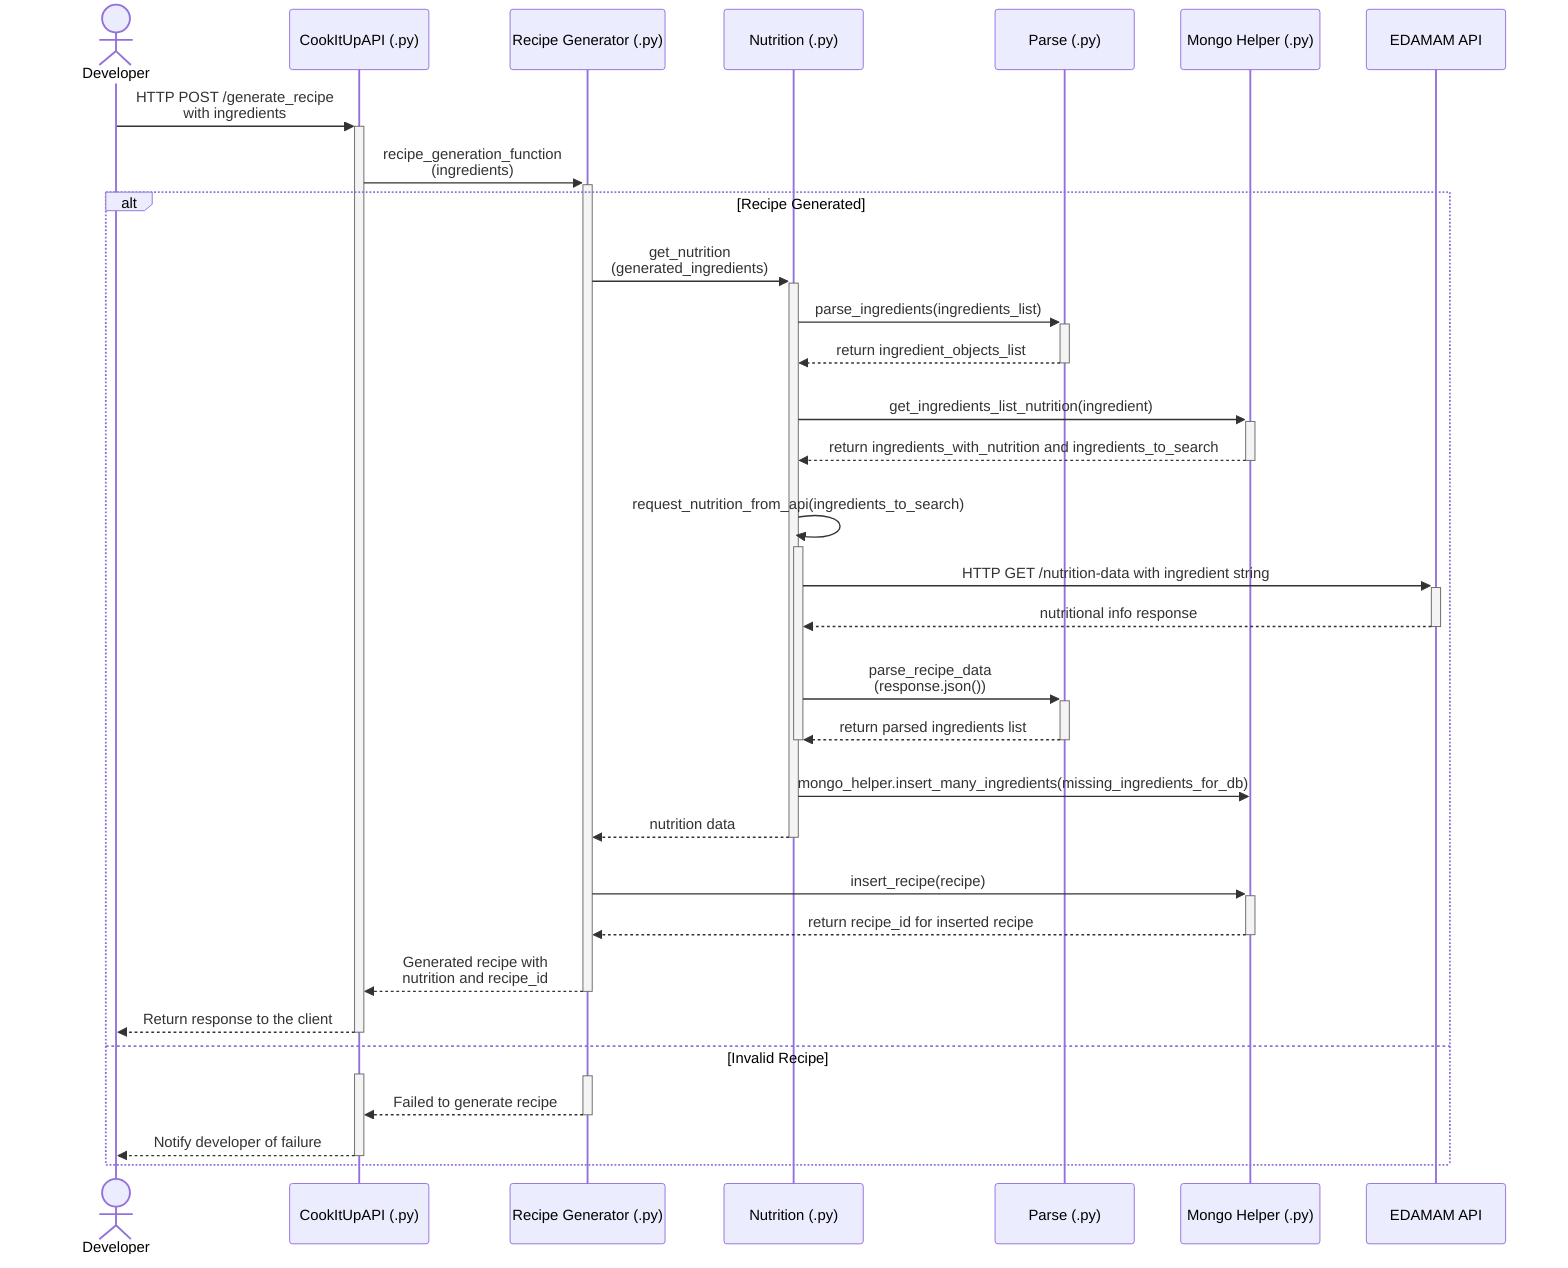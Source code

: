 sequenceDiagram
    actor dev as Developer
    participant api as CookItUpAPI (.py)
    participant recipe_gen as Recipe Generator (.py)
    participant nutrition as Nutrition (.py)
    participant extract as Parse (.py)
    participant mongo_helper as Mongo Helper (.py)
    participant edamam as EDAMAM API


    dev->>+api: HTTP POST /generate_recipe <br> with ingredients
    api->>+recipe_gen: recipe_generation_function<br>(ingredients)
    alt Recipe Generated
        recipe_gen->>+nutrition: get_nutrition<br>(generated_ingredients)
        
        nutrition->>+extract: parse_ingredients(ingredients_list)
        extract-->>-nutrition: return ingredient_objects_list
        
        nutrition->>+mongo_helper: <br>get_ingredients_list_nutrition(ingredient)
        mongo_helper-->>-nutrition: return ingredients_with_nutrition and ingredients_to_search
        
        nutrition->>nutrition: <br>request_nutrition_from_api(ingredients_to_search)
        activate nutrition
        nutrition->>+edamam: HTTP GET /nutrition-data with ingredient string
        edamam-->>-nutrition: nutritional info response
        nutrition->>+extract: <br>parse_recipe_data<br>(response.json())
        extract-->>-nutrition: return parsed ingredients list
        deactivate nutrition

        nutrition->>mongo_helper: <br>mongo_helper.insert_many_ingredients(missing_ingredients_for_db)
        nutrition-->>-recipe_gen: nutrition data
        recipe_gen->>+mongo_helper: <br>insert_recipe(recipe)
        mongo_helper-->>-recipe_gen: return recipe_id for inserted recipe
        recipe_gen-->>-api: Generated recipe with<br>nutrition and recipe_id
        api-->>-dev: Return response to the client
    else Invalid Recipe
        activate api
        activate recipe_gen
        recipe_gen-->>api: Failed to generate recipe
        deactivate recipe_gen
        api-->>dev: Notify developer of failure
        deactivate api
    end